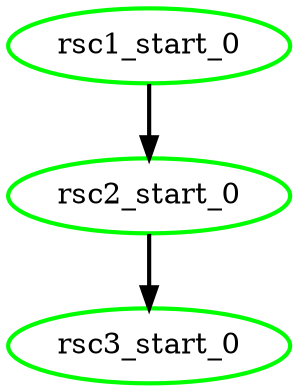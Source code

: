 digraph "g" {
	size = "30,30"
"rsc1_start_0" [ tooltip="node1" style=bold color="green" fontcolor="black" ]
"rsc2_start_0" [ tooltip="node2" style=bold color="green" fontcolor="black" ]
"rsc3_start_0" [ tooltip="node1" style=bold color="green" fontcolor="black" ]
"rsc1_start_0" -> "rsc2_start_0" [ style = bold]
"rsc2_start_0" -> "rsc3_start_0" [ style = bold]
}
